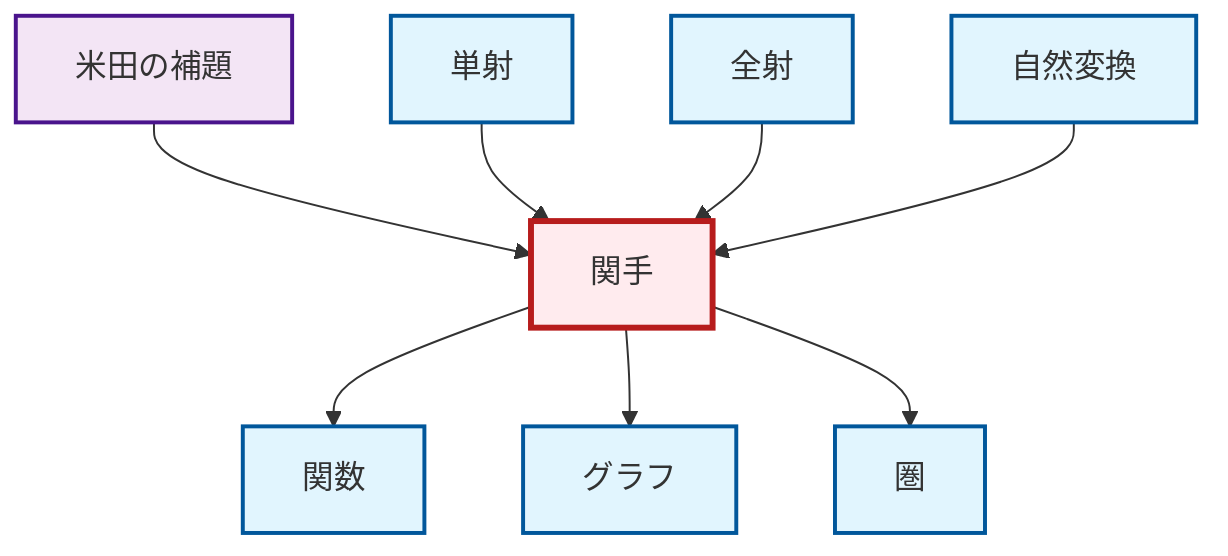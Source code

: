 graph TD
    classDef definition fill:#e1f5fe,stroke:#01579b,stroke-width:2px
    classDef theorem fill:#f3e5f5,stroke:#4a148c,stroke-width:2px
    classDef axiom fill:#fff3e0,stroke:#e65100,stroke-width:2px
    classDef example fill:#e8f5e9,stroke:#1b5e20,stroke-width:2px
    classDef current fill:#ffebee,stroke:#b71c1c,stroke-width:3px
    def-graph["グラフ"]:::definition
    def-epimorphism["全射"]:::definition
    def-function["関数"]:::definition
    def-category["圏"]:::definition
    def-natural-transformation["自然変換"]:::definition
    thm-yoneda["米田の補題"]:::theorem
    def-monomorphism["単射"]:::definition
    def-functor["関手"]:::definition
    thm-yoneda --> def-functor
    def-functor --> def-function
    def-monomorphism --> def-functor
    def-functor --> def-graph
    def-functor --> def-category
    def-epimorphism --> def-functor
    def-natural-transformation --> def-functor
    class def-functor current